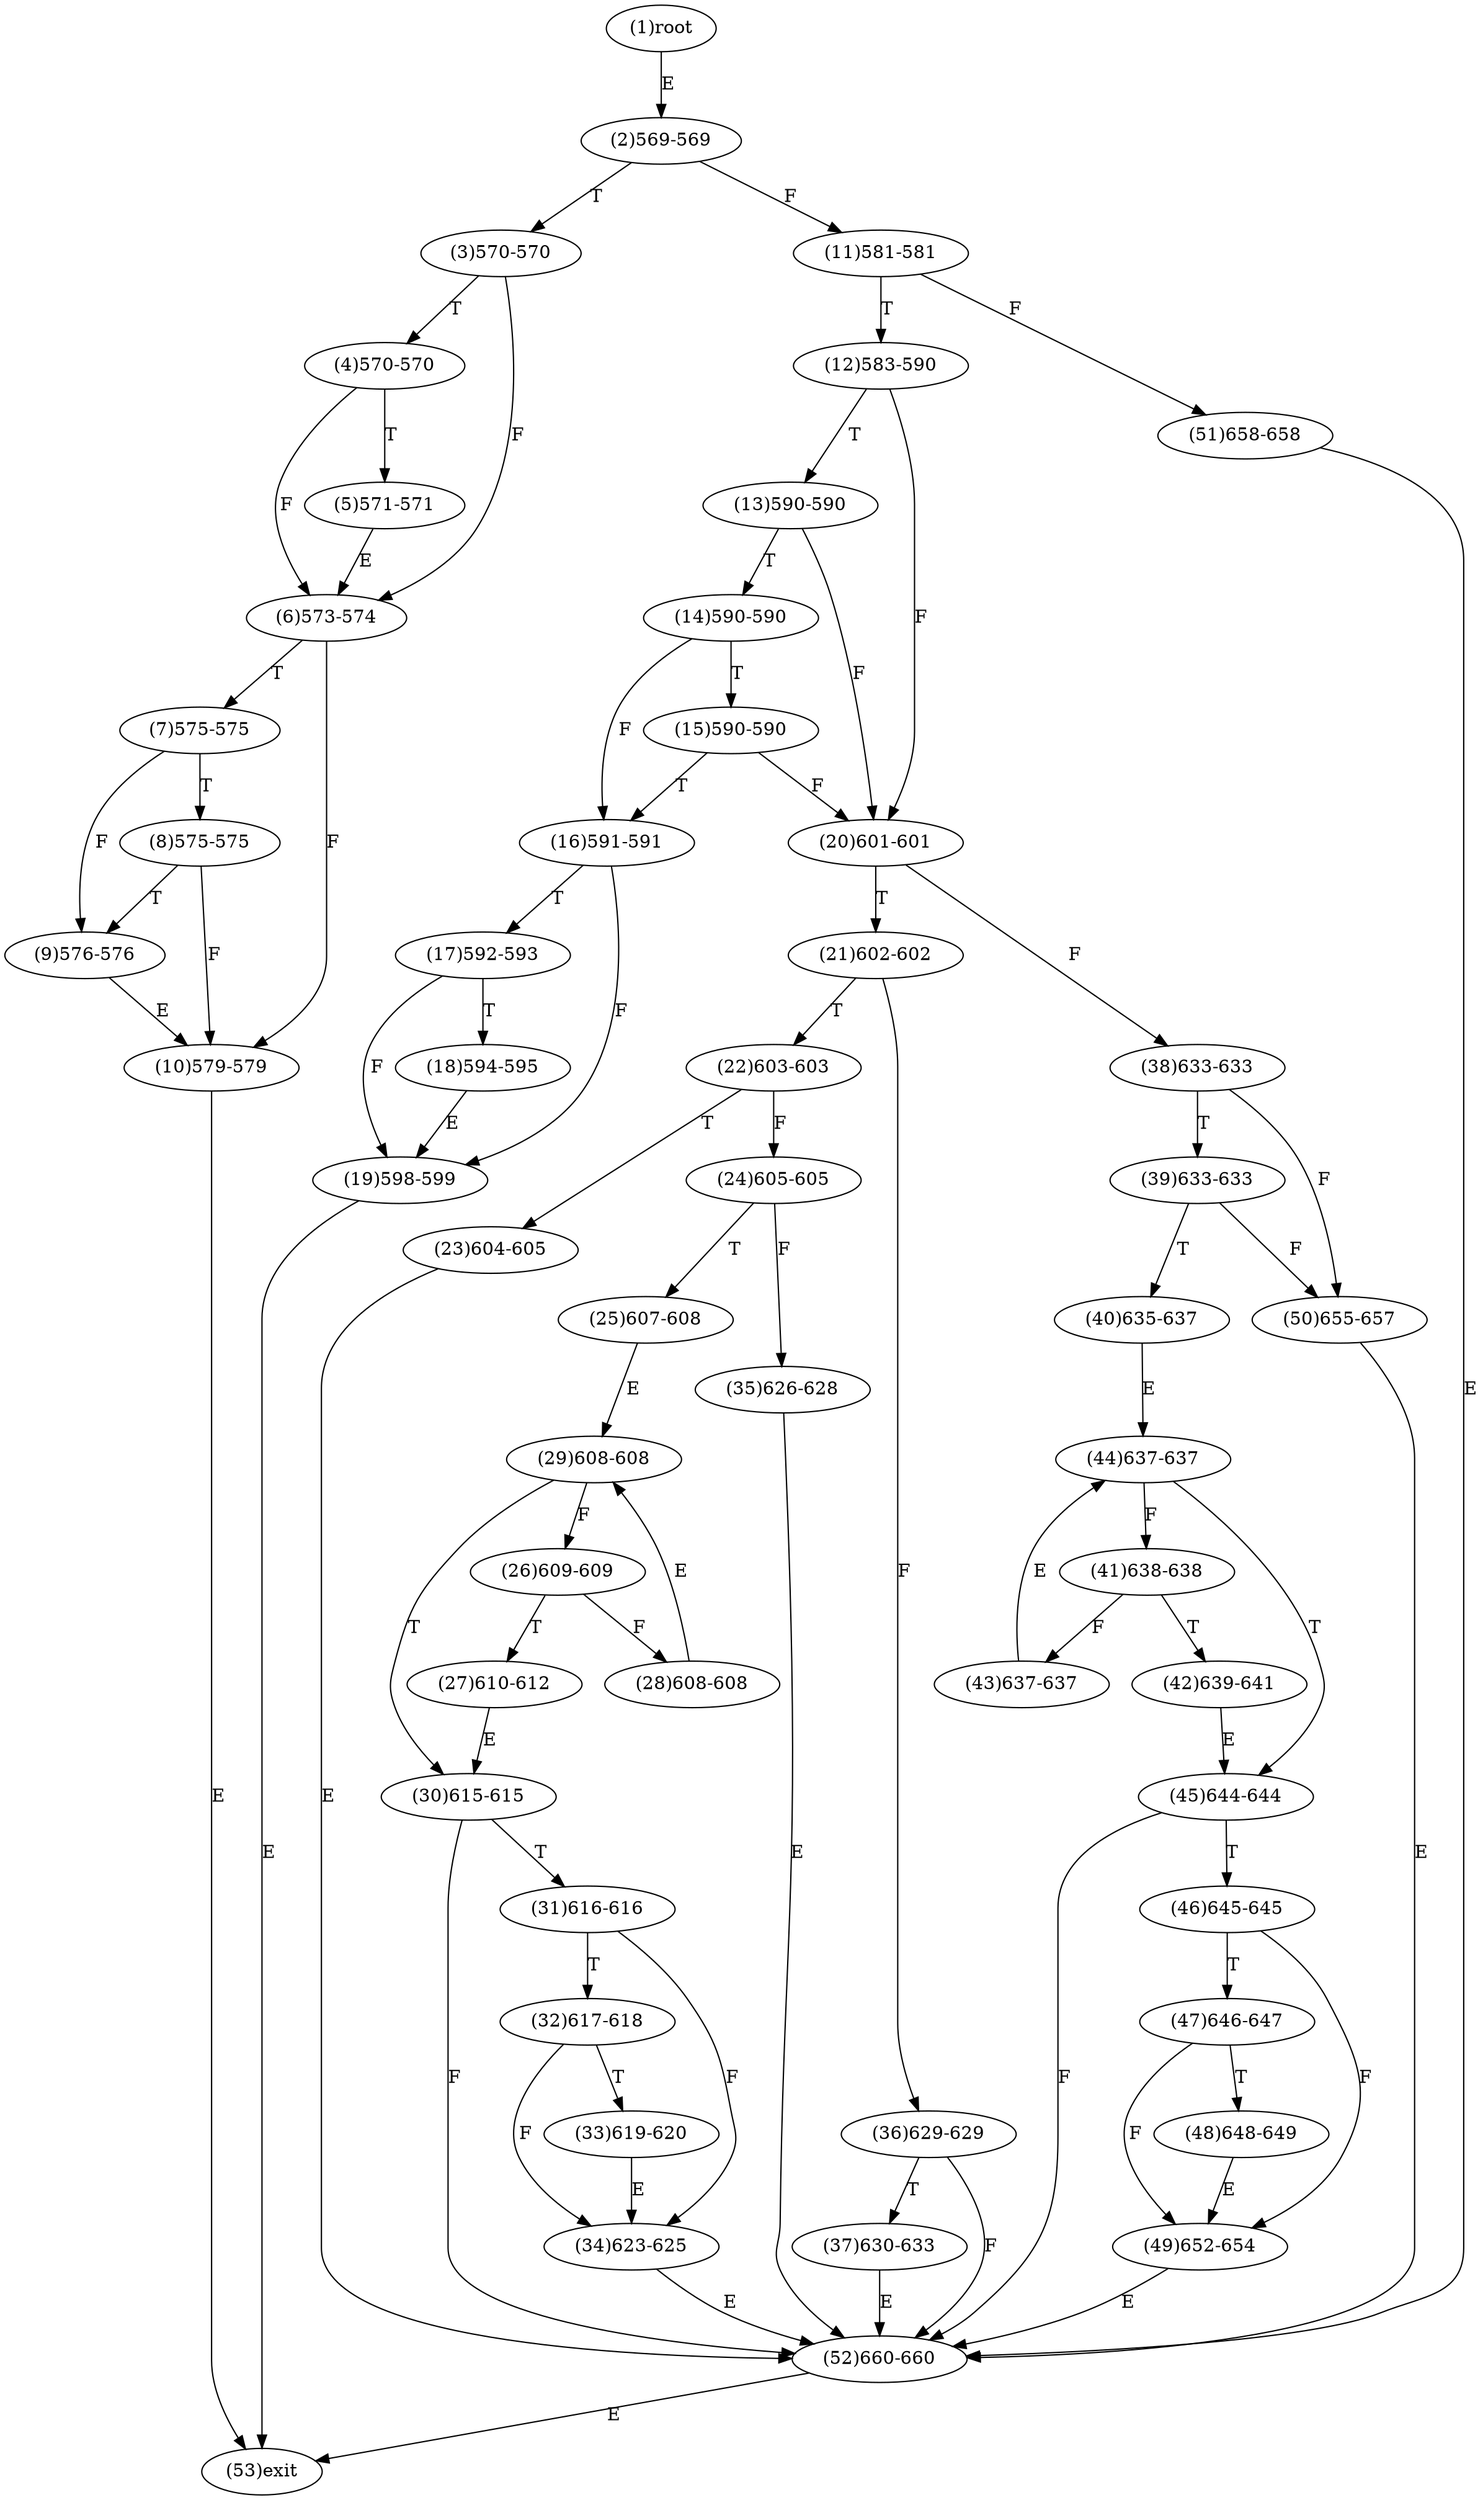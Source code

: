 digraph "" { 
1[ label="(1)root"];
2[ label="(2)569-569"];
3[ label="(3)570-570"];
4[ label="(4)570-570"];
5[ label="(5)571-571"];
6[ label="(6)573-574"];
7[ label="(7)575-575"];
8[ label="(8)575-575"];
9[ label="(9)576-576"];
10[ label="(10)579-579"];
11[ label="(11)581-581"];
12[ label="(12)583-590"];
13[ label="(13)590-590"];
14[ label="(14)590-590"];
15[ label="(15)590-590"];
17[ label="(17)592-593"];
16[ label="(16)591-591"];
19[ label="(19)598-599"];
18[ label="(18)594-595"];
21[ label="(21)602-602"];
20[ label="(20)601-601"];
23[ label="(23)604-605"];
22[ label="(22)603-603"];
25[ label="(25)607-608"];
24[ label="(24)605-605"];
27[ label="(27)610-612"];
26[ label="(26)609-609"];
29[ label="(29)608-608"];
28[ label="(28)608-608"];
31[ label="(31)616-616"];
30[ label="(30)615-615"];
34[ label="(34)623-625"];
35[ label="(35)626-628"];
32[ label="(32)617-618"];
33[ label="(33)619-620"];
38[ label="(38)633-633"];
39[ label="(39)633-633"];
36[ label="(36)629-629"];
37[ label="(37)630-633"];
42[ label="(42)639-641"];
43[ label="(43)637-637"];
40[ label="(40)635-637"];
41[ label="(41)638-638"];
46[ label="(46)645-645"];
47[ label="(47)646-647"];
44[ label="(44)637-637"];
45[ label="(45)644-644"];
51[ label="(51)658-658"];
50[ label="(50)655-657"];
49[ label="(49)652-654"];
48[ label="(48)648-649"];
53[ label="(53)exit"];
52[ label="(52)660-660"];
1->2[ label="E"];
2->11[ label="F"];
2->3[ label="T"];
3->6[ label="F"];
3->4[ label="T"];
4->6[ label="F"];
4->5[ label="T"];
5->6[ label="E"];
6->10[ label="F"];
6->7[ label="T"];
7->9[ label="F"];
7->8[ label="T"];
8->10[ label="F"];
8->9[ label="T"];
9->10[ label="E"];
10->53[ label="E"];
11->51[ label="F"];
11->12[ label="T"];
12->20[ label="F"];
12->13[ label="T"];
13->20[ label="F"];
13->14[ label="T"];
14->16[ label="F"];
14->15[ label="T"];
15->20[ label="F"];
15->16[ label="T"];
16->19[ label="F"];
16->17[ label="T"];
17->19[ label="F"];
17->18[ label="T"];
18->19[ label="E"];
19->53[ label="E"];
20->38[ label="F"];
20->21[ label="T"];
21->36[ label="F"];
21->22[ label="T"];
22->24[ label="F"];
22->23[ label="T"];
23->52[ label="E"];
24->35[ label="F"];
24->25[ label="T"];
25->29[ label="E"];
26->28[ label="F"];
26->27[ label="T"];
27->30[ label="E"];
28->29[ label="E"];
29->26[ label="F"];
29->30[ label="T"];
30->52[ label="F"];
30->31[ label="T"];
31->34[ label="F"];
31->32[ label="T"];
32->34[ label="F"];
32->33[ label="T"];
33->34[ label="E"];
34->52[ label="E"];
35->52[ label="E"];
36->52[ label="F"];
36->37[ label="T"];
37->52[ label="E"];
38->50[ label="F"];
38->39[ label="T"];
39->50[ label="F"];
39->40[ label="T"];
40->44[ label="E"];
41->43[ label="F"];
41->42[ label="T"];
42->45[ label="E"];
43->44[ label="E"];
44->41[ label="F"];
44->45[ label="T"];
45->52[ label="F"];
45->46[ label="T"];
46->49[ label="F"];
46->47[ label="T"];
47->49[ label="F"];
47->48[ label="T"];
48->49[ label="E"];
49->52[ label="E"];
50->52[ label="E"];
51->52[ label="E"];
52->53[ label="E"];
}